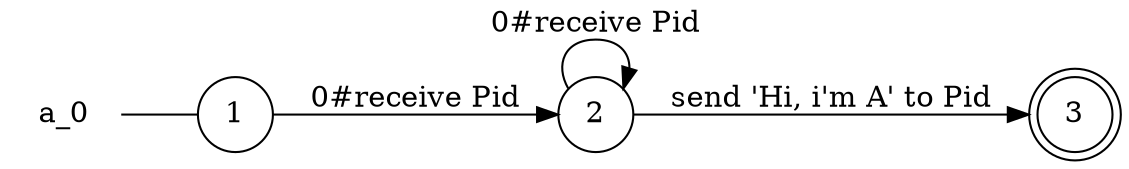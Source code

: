 digraph a_0 {
	rankdir="LR";
	n_0 [label="a_0", shape="plaintext"];
	n_1 [id="1", shape=circle, label="1"];
	n_0 -> n_1 [arrowhead=none];
	n_2 [id="2", shape=doublecircle, label="3"];
	n_3 [id="3", shape=circle, label="2"];

	n_1 -> n_3 [id="[$e|2]", label="0#receive Pid"];
	n_3 -> n_2 [id="[$e|0]", label="send 'Hi, i'm A' to Pid"];
	n_3 -> n_3 [id="[$e|1]", label="0#receive Pid"];
}
